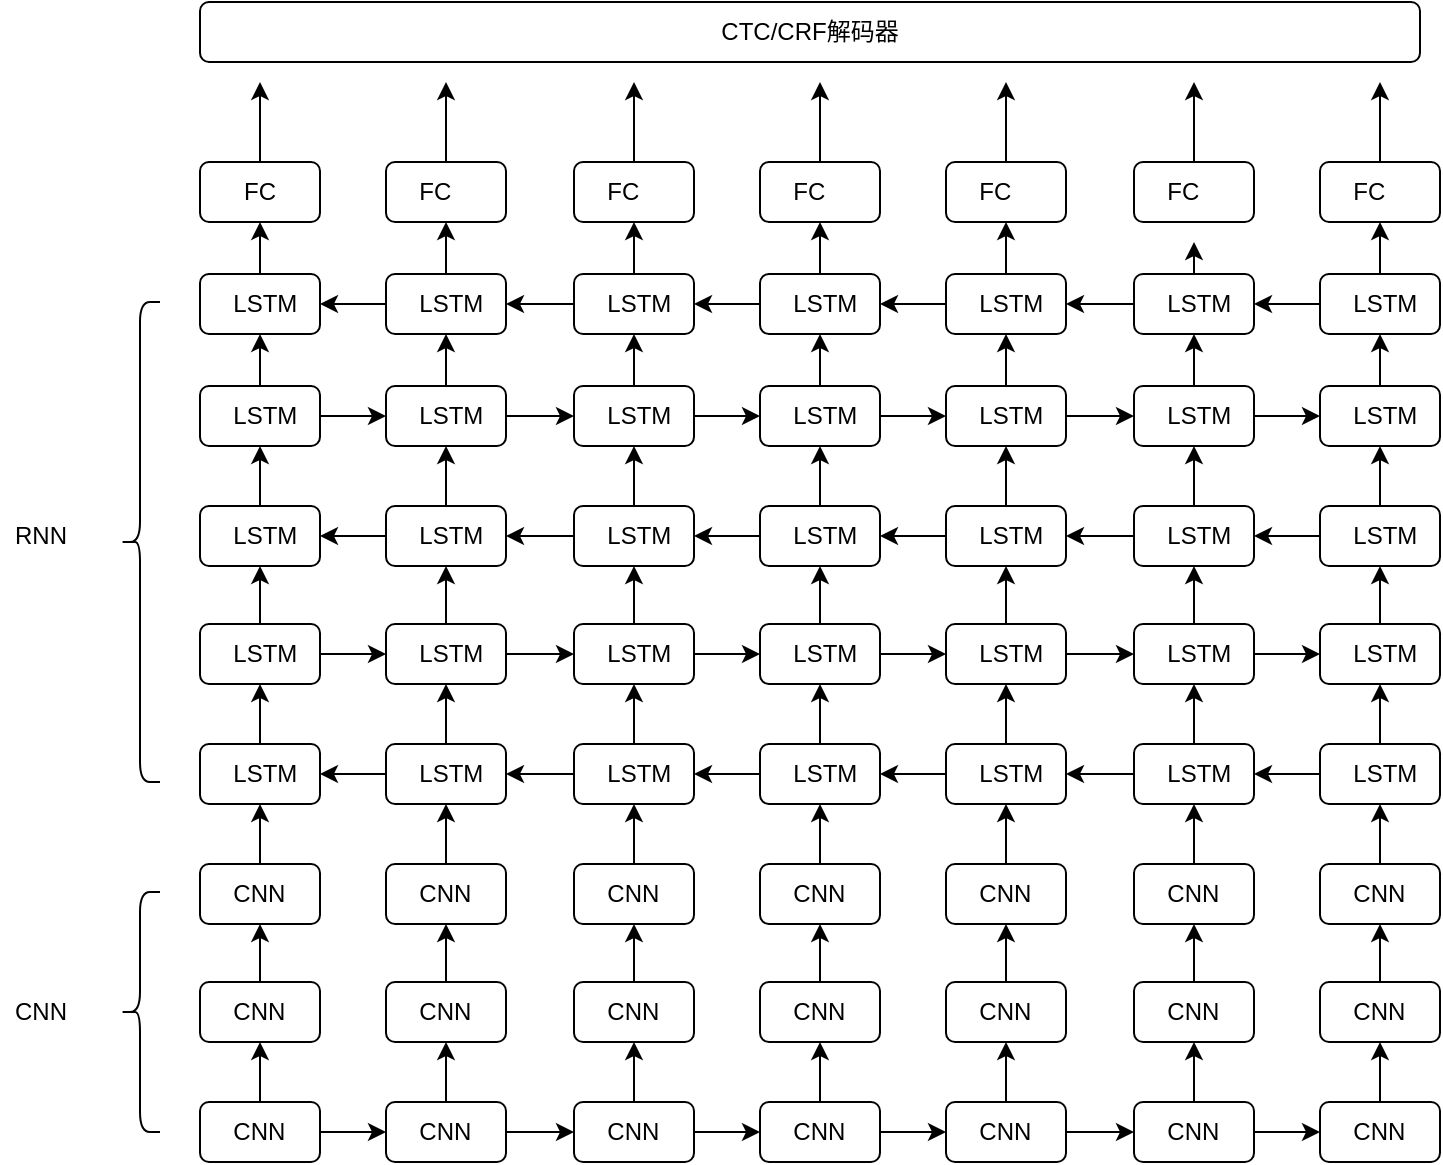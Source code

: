 <mxfile>
    <diagram id="691b31df-7cfc-d80e-552c-7aa9f8c0b5f7" name="Page-1">
        <mxGraphModel dx="1100" dy="863" grid="1" gridSize="10" guides="1" tooltips="1" connect="1" arrows="1" fold="1" page="1" pageScale="1" pageWidth="826" pageHeight="1169" background="#ffffff" math="0" shadow="0">
            <root>
                <mxCell id="0"/>
                <mxCell id="1" parent="0"/>
                <mxCell id="93" value="" style="edgeStyle=none;html=1;fontColor=#000000;" parent="1" source="95" target="98" edge="1">
                    <mxGeometry relative="1" as="geometry"/>
                </mxCell>
                <mxCell id="94" value="" style="edgeStyle=none;html=1;fontColor=#000000;strokeColor=#000000;" parent="1" source="95" target="114" edge="1">
                    <mxGeometry relative="1" as="geometry"/>
                </mxCell>
                <mxCell id="95" value="&lt;font color=&quot;#000000&quot;&gt;&amp;nbsp; &amp;nbsp; CNN&lt;span style=&quot;white-space: pre&quot;&gt;&#9;&lt;/span&gt;&lt;/font&gt;" style="rounded=1;whiteSpace=wrap;html=1;fillColor=none;strokeColor=#000000;align=center;" parent="1" vertex="1">
                    <mxGeometry x="110" y="710" width="60" height="30" as="geometry"/>
                </mxCell>
                <mxCell id="96" value="" style="edgeStyle=none;html=1;fontColor=#000000;" parent="1" source="98" target="101" edge="1">
                    <mxGeometry relative="1" as="geometry"/>
                </mxCell>
                <mxCell id="97" value="" style="edgeStyle=none;html=1;fontColor=#000000;strokeColor=#000000;" parent="1" source="98" target="116" edge="1">
                    <mxGeometry relative="1" as="geometry"/>
                </mxCell>
                <mxCell id="98" value="&lt;font color=&quot;#000000&quot;&gt;&amp;nbsp; &amp;nbsp; CNN&lt;span style=&quot;white-space: pre&quot;&gt;&#9;&lt;/span&gt;&lt;/font&gt;" style="rounded=1;whiteSpace=wrap;html=1;fillColor=none;strokeColor=#000000;align=center;" parent="1" vertex="1">
                    <mxGeometry x="203" y="710" width="60" height="30" as="geometry"/>
                </mxCell>
                <mxCell id="99" value="" style="edgeStyle=none;html=1;fontColor=#000000;" parent="1" source="101" target="104" edge="1">
                    <mxGeometry relative="1" as="geometry"/>
                </mxCell>
                <mxCell id="100" value="" style="edgeStyle=none;html=1;fontColor=#000000;strokeColor=#000000;" parent="1" source="101" target="118" edge="1">
                    <mxGeometry relative="1" as="geometry"/>
                </mxCell>
                <mxCell id="101" value="&lt;font color=&quot;#000000&quot;&gt;&amp;nbsp; &amp;nbsp; CNN&lt;span style=&quot;white-space: pre&quot;&gt;&#9;&lt;/span&gt;&lt;/font&gt;" style="rounded=1;whiteSpace=wrap;html=1;fillColor=none;strokeColor=#000000;align=center;" parent="1" vertex="1">
                    <mxGeometry x="297" y="710" width="60" height="30" as="geometry"/>
                </mxCell>
                <mxCell id="102" value="" style="edgeStyle=none;html=1;fontColor=#000000;" parent="1" source="104" target="107" edge="1">
                    <mxGeometry relative="1" as="geometry"/>
                </mxCell>
                <mxCell id="103" value="" style="edgeStyle=none;html=1;fontColor=#000000;strokeColor=#000000;" parent="1" source="104" target="120" edge="1">
                    <mxGeometry relative="1" as="geometry"/>
                </mxCell>
                <mxCell id="104" value="&lt;font color=&quot;#000000&quot;&gt;&amp;nbsp; &amp;nbsp; CNN&lt;span style=&quot;white-space: pre&quot;&gt;&#9;&lt;/span&gt;&lt;/font&gt;" style="rounded=1;whiteSpace=wrap;html=1;fillColor=none;strokeColor=#000000;align=center;" parent="1" vertex="1">
                    <mxGeometry x="390" y="710" width="60" height="30" as="geometry"/>
                </mxCell>
                <mxCell id="105" value="" style="edgeStyle=none;html=1;fontColor=#000000;" parent="1" source="107" target="110" edge="1">
                    <mxGeometry relative="1" as="geometry"/>
                </mxCell>
                <mxCell id="106" value="" style="edgeStyle=none;html=1;fontColor=#000000;strokeColor=#000000;" parent="1" source="107" target="122" edge="1">
                    <mxGeometry relative="1" as="geometry"/>
                </mxCell>
                <mxCell id="107" value="&lt;font color=&quot;#000000&quot;&gt;&amp;nbsp; &amp;nbsp; CNN&lt;span style=&quot;white-space: pre&quot;&gt;&#9;&lt;/span&gt;&lt;/font&gt;" style="rounded=1;whiteSpace=wrap;html=1;fillColor=none;strokeColor=#000000;align=center;" parent="1" vertex="1">
                    <mxGeometry x="483" y="710" width="60" height="30" as="geometry"/>
                </mxCell>
                <mxCell id="108" value="" style="edgeStyle=none;html=1;fontColor=#000000;" parent="1" source="110" target="112" edge="1">
                    <mxGeometry relative="1" as="geometry"/>
                </mxCell>
                <mxCell id="109" value="" style="edgeStyle=none;html=1;fontColor=#000000;strokeColor=#000000;" parent="1" source="110" target="124" edge="1">
                    <mxGeometry relative="1" as="geometry"/>
                </mxCell>
                <mxCell id="110" value="&lt;font color=&quot;#000000&quot;&gt;&amp;nbsp; &amp;nbsp; CNN&lt;span style=&quot;white-space: pre&quot;&gt;&#9;&lt;/span&gt;&lt;/font&gt;" style="rounded=1;whiteSpace=wrap;html=1;fillColor=none;strokeColor=#000000;align=center;" parent="1" vertex="1">
                    <mxGeometry x="577" y="710" width="60" height="30" as="geometry"/>
                </mxCell>
                <mxCell id="111" value="" style="edgeStyle=none;html=1;fontColor=#000000;strokeColor=#000000;" parent="1" source="112" target="126" edge="1">
                    <mxGeometry relative="1" as="geometry"/>
                </mxCell>
                <mxCell id="112" value="&lt;font color=&quot;#000000&quot;&gt;&amp;nbsp; &amp;nbsp; CNN&lt;span style=&quot;white-space: pre&quot;&gt;&#9;&lt;/span&gt;&lt;/font&gt;" style="rounded=1;whiteSpace=wrap;html=1;fillColor=none;strokeColor=#000000;align=center;" parent="1" vertex="1">
                    <mxGeometry x="670" y="710" width="60" height="30" as="geometry"/>
                </mxCell>
                <mxCell id="113" value="" style="edgeStyle=none;html=1;fontColor=#000000;strokeColor=#000000;" parent="1" source="114" target="127" edge="1">
                    <mxGeometry relative="1" as="geometry"/>
                </mxCell>
                <mxCell id="114" value="&lt;font color=&quot;#000000&quot;&gt;&amp;nbsp; &amp;nbsp; CNN&lt;span style=&quot;white-space: pre&quot;&gt;&#9;&lt;/span&gt;&lt;/font&gt;" style="rounded=1;whiteSpace=wrap;html=1;fillColor=none;strokeColor=#000000;align=center;" parent="1" vertex="1">
                    <mxGeometry x="110" y="650" width="60" height="30" as="geometry"/>
                </mxCell>
                <mxCell id="115" value="" style="edgeStyle=none;html=1;fontColor=#000000;strokeColor=#000000;" parent="1" source="116" target="128" edge="1">
                    <mxGeometry relative="1" as="geometry"/>
                </mxCell>
                <mxCell id="116" value="&lt;font color=&quot;#000000&quot;&gt;&amp;nbsp; &amp;nbsp; CNN&lt;span style=&quot;white-space: pre&quot;&gt;&#9;&lt;/span&gt;&lt;/font&gt;" style="rounded=1;whiteSpace=wrap;html=1;fillColor=none;strokeColor=#000000;align=center;" parent="1" vertex="1">
                    <mxGeometry x="203" y="650" width="60" height="30" as="geometry"/>
                </mxCell>
                <mxCell id="117" value="" style="edgeStyle=none;html=1;fontColor=#000000;strokeColor=#000000;" parent="1" source="118" target="129" edge="1">
                    <mxGeometry relative="1" as="geometry"/>
                </mxCell>
                <mxCell id="118" value="&lt;font color=&quot;#000000&quot;&gt;&amp;nbsp; &amp;nbsp; CNN&lt;span style=&quot;white-space: pre&quot;&gt;&#9;&lt;/span&gt;&lt;/font&gt;" style="rounded=1;whiteSpace=wrap;html=1;fillColor=none;strokeColor=#000000;align=center;" parent="1" vertex="1">
                    <mxGeometry x="297" y="650" width="60" height="30" as="geometry"/>
                </mxCell>
                <mxCell id="119" value="" style="edgeStyle=none;html=1;fontColor=#000000;strokeColor=#000000;" parent="1" source="120" target="130" edge="1">
                    <mxGeometry relative="1" as="geometry"/>
                </mxCell>
                <mxCell id="120" value="&lt;font color=&quot;#000000&quot;&gt;&amp;nbsp; &amp;nbsp; CNN&lt;span style=&quot;white-space: pre&quot;&gt;&#9;&lt;/span&gt;&lt;/font&gt;" style="rounded=1;whiteSpace=wrap;html=1;fillColor=none;strokeColor=#000000;align=center;" parent="1" vertex="1">
                    <mxGeometry x="390" y="650" width="60" height="30" as="geometry"/>
                </mxCell>
                <mxCell id="121" value="" style="edgeStyle=none;html=1;fontColor=#000000;strokeColor=#000000;" parent="1" source="122" target="131" edge="1">
                    <mxGeometry relative="1" as="geometry"/>
                </mxCell>
                <mxCell id="122" value="&lt;font color=&quot;#000000&quot;&gt;&amp;nbsp; &amp;nbsp; CNN&lt;span style=&quot;white-space: pre&quot;&gt;&#9;&lt;/span&gt;&lt;/font&gt;" style="rounded=1;whiteSpace=wrap;html=1;fillColor=none;strokeColor=#000000;align=center;" parent="1" vertex="1">
                    <mxGeometry x="483" y="650" width="60" height="30" as="geometry"/>
                </mxCell>
                <mxCell id="123" value="" style="edgeStyle=none;html=1;fontColor=#000000;strokeColor=#000000;" parent="1" source="124" target="132" edge="1">
                    <mxGeometry relative="1" as="geometry"/>
                </mxCell>
                <mxCell id="124" value="&lt;font color=&quot;#000000&quot;&gt;&amp;nbsp; &amp;nbsp; CNN&lt;span style=&quot;white-space: pre&quot;&gt;&#9;&lt;/span&gt;&lt;/font&gt;" style="rounded=1;whiteSpace=wrap;html=1;fillColor=none;strokeColor=#000000;align=center;" parent="1" vertex="1">
                    <mxGeometry x="577" y="650" width="60" height="30" as="geometry"/>
                </mxCell>
                <mxCell id="125" value="" style="edgeStyle=none;html=1;fontColor=#000000;strokeColor=#000000;" parent="1" source="126" target="133" edge="1">
                    <mxGeometry relative="1" as="geometry"/>
                </mxCell>
                <mxCell id="126" value="&lt;font color=&quot;#000000&quot;&gt;&amp;nbsp; &amp;nbsp; CNN&lt;span style=&quot;white-space: pre&quot;&gt;&#9;&lt;/span&gt;&lt;/font&gt;" style="rounded=1;whiteSpace=wrap;html=1;fillColor=none;strokeColor=#000000;align=center;" parent="1" vertex="1">
                    <mxGeometry x="670" y="650" width="60" height="30" as="geometry"/>
                </mxCell>
                <mxCell id="134" style="edgeStyle=none;html=1;exitX=0.5;exitY=0;exitDx=0;exitDy=0;entryX=0.5;entryY=1;entryDx=0;entryDy=0;strokeColor=#000000;" parent="1" source="127" target="73" edge="1">
                    <mxGeometry relative="1" as="geometry">
                        <mxPoint x="140" y="555" as="targetPoint"/>
                    </mxGeometry>
                </mxCell>
                <mxCell id="127" value="&lt;font color=&quot;#000000&quot;&gt;&amp;nbsp; &amp;nbsp; CNN&lt;span style=&quot;white-space: pre&quot;&gt;&#9;&lt;/span&gt;&lt;/font&gt;" style="rounded=1;whiteSpace=wrap;html=1;fillColor=none;strokeColor=#000000;align=center;" parent="1" vertex="1">
                    <mxGeometry x="110" y="591" width="60" height="30" as="geometry"/>
                </mxCell>
                <mxCell id="135" style="edgeStyle=none;html=1;exitX=0.5;exitY=0;exitDx=0;exitDy=0;entryX=0.5;entryY=1;entryDx=0;entryDy=0;strokeColor=#000000;" parent="1" source="128" target="75" edge="1">
                    <mxGeometry relative="1" as="geometry">
                        <mxPoint x="233" y="555" as="targetPoint"/>
                    </mxGeometry>
                </mxCell>
                <mxCell id="128" value="&lt;font color=&quot;#000000&quot;&gt;&amp;nbsp; &amp;nbsp; CNN&lt;span style=&quot;white-space: pre&quot;&gt;&#9;&lt;/span&gt;&lt;/font&gt;" style="rounded=1;whiteSpace=wrap;html=1;fillColor=none;strokeColor=#000000;align=center;" parent="1" vertex="1">
                    <mxGeometry x="203" y="591" width="60" height="30" as="geometry"/>
                </mxCell>
                <mxCell id="136" style="edgeStyle=none;html=1;exitX=0.5;exitY=0;exitDx=0;exitDy=0;entryX=0.5;entryY=1;entryDx=0;entryDy=0;strokeColor=#000000;" parent="1" source="129" target="77" edge="1">
                    <mxGeometry relative="1" as="geometry">
                        <mxPoint x="327" y="555" as="targetPoint"/>
                    </mxGeometry>
                </mxCell>
                <mxCell id="129" value="&lt;font color=&quot;#000000&quot;&gt;&amp;nbsp; &amp;nbsp; CNN&lt;span style=&quot;white-space: pre&quot;&gt;&#9;&lt;/span&gt;&lt;/font&gt;" style="rounded=1;whiteSpace=wrap;html=1;fillColor=none;strokeColor=#000000;align=center;" parent="1" vertex="1">
                    <mxGeometry x="297" y="591" width="60" height="30" as="geometry"/>
                </mxCell>
                <mxCell id="137" style="edgeStyle=none;html=1;exitX=0.5;exitY=0;exitDx=0;exitDy=0;entryX=0.5;entryY=1;entryDx=0;entryDy=0;strokeColor=#000000;" parent="1" source="130" target="79" edge="1">
                    <mxGeometry relative="1" as="geometry">
                        <mxPoint x="420" y="555" as="targetPoint"/>
                    </mxGeometry>
                </mxCell>
                <mxCell id="130" value="&lt;font color=&quot;#000000&quot;&gt;&amp;nbsp; &amp;nbsp; CNN&lt;span style=&quot;white-space: pre&quot;&gt;&#9;&lt;/span&gt;&lt;/font&gt;" style="rounded=1;whiteSpace=wrap;html=1;fillColor=none;strokeColor=#000000;align=center;" parent="1" vertex="1">
                    <mxGeometry x="390" y="591" width="60" height="30" as="geometry"/>
                </mxCell>
                <mxCell id="138" style="edgeStyle=none;html=1;exitX=0.5;exitY=0;exitDx=0;exitDy=0;entryX=0.5;entryY=1;entryDx=0;entryDy=0;strokeColor=#000000;" parent="1" source="131" target="81" edge="1">
                    <mxGeometry relative="1" as="geometry">
                        <mxPoint x="513" y="555" as="targetPoint"/>
                    </mxGeometry>
                </mxCell>
                <mxCell id="131" value="&lt;font color=&quot;#000000&quot;&gt;&amp;nbsp; &amp;nbsp; CNN&lt;span style=&quot;white-space: pre&quot;&gt;&#9;&lt;/span&gt;&lt;/font&gt;" style="rounded=1;whiteSpace=wrap;html=1;fillColor=none;strokeColor=#000000;align=center;" parent="1" vertex="1">
                    <mxGeometry x="483" y="591" width="60" height="30" as="geometry"/>
                </mxCell>
                <mxCell id="139" style="edgeStyle=none;html=1;exitX=0.5;exitY=0;exitDx=0;exitDy=0;entryX=0.5;entryY=1;entryDx=0;entryDy=0;strokeColor=#000000;" parent="1" source="132" target="83" edge="1">
                    <mxGeometry relative="1" as="geometry">
                        <mxPoint x="607" y="555" as="targetPoint"/>
                    </mxGeometry>
                </mxCell>
                <mxCell id="132" value="&lt;font color=&quot;#000000&quot;&gt;&amp;nbsp; &amp;nbsp; CNN&lt;span style=&quot;white-space: pre&quot;&gt;&#9;&lt;/span&gt;&lt;/font&gt;" style="rounded=1;whiteSpace=wrap;html=1;fillColor=none;strokeColor=#000000;align=center;" parent="1" vertex="1">
                    <mxGeometry x="577" y="591" width="60" height="30" as="geometry"/>
                </mxCell>
                <mxCell id="140" style="edgeStyle=none;html=1;exitX=0.5;exitY=0;exitDx=0;exitDy=0;entryX=0.5;entryY=1;entryDx=0;entryDy=0;strokeColor=#000000;" parent="1" source="133" target="85" edge="1">
                    <mxGeometry relative="1" as="geometry">
                        <mxPoint x="700" y="555" as="targetPoint"/>
                    </mxGeometry>
                </mxCell>
                <mxCell id="133" value="&lt;font color=&quot;#000000&quot;&gt;&amp;nbsp; &amp;nbsp; CNN&lt;span style=&quot;white-space: pre&quot;&gt;&#9;&lt;/span&gt;&lt;/font&gt;" style="rounded=1;whiteSpace=wrap;html=1;fillColor=none;strokeColor=#000000;align=center;" parent="1" vertex="1">
                    <mxGeometry x="670" y="591" width="60" height="30" as="geometry"/>
                </mxCell>
                <mxCell id="248" style="edgeStyle=none;html=1;exitX=0.5;exitY=0;exitDx=0;exitDy=0;fontColor=#000000;strokeColor=#000000;" edge="1" parent="1" source="216">
                    <mxGeometry relative="1" as="geometry">
                        <mxPoint x="140" y="200" as="targetPoint"/>
                    </mxGeometry>
                </mxCell>
                <mxCell id="216" value="&lt;font color=&quot;#000000&quot;&gt;FC&lt;/font&gt;" style="rounded=1;whiteSpace=wrap;html=1;fillColor=none;strokeColor=#000000;align=center;direction=east;" parent="1" vertex="1">
                    <mxGeometry x="110" y="240" width="60" height="30" as="geometry"/>
                </mxCell>
                <mxCell id="247" style="edgeStyle=none;html=1;exitX=0.5;exitY=0;exitDx=0;exitDy=0;fontColor=#000000;strokeColor=#000000;" edge="1" parent="1" source="218">
                    <mxGeometry relative="1" as="geometry">
                        <mxPoint x="233" y="200" as="targetPoint"/>
                    </mxGeometry>
                </mxCell>
                <mxCell id="218" value="&lt;font color=&quot;#000000&quot;&gt;&amp;nbsp; &amp;nbsp; FC&lt;span style=&quot;white-space: pre&quot;&gt;&#9;&lt;/span&gt;&lt;/font&gt;" style="rounded=1;whiteSpace=wrap;html=1;fillColor=none;strokeColor=#000000;align=center;direction=east;" parent="1" vertex="1">
                    <mxGeometry x="203" y="240" width="60" height="30" as="geometry"/>
                </mxCell>
                <mxCell id="246" style="edgeStyle=none;html=1;exitX=0.5;exitY=0;exitDx=0;exitDy=0;fontColor=#000000;strokeColor=#000000;" edge="1" parent="1" source="220">
                    <mxGeometry relative="1" as="geometry">
                        <mxPoint x="327" y="200" as="targetPoint"/>
                    </mxGeometry>
                </mxCell>
                <mxCell id="220" value="&lt;font color=&quot;#000000&quot;&gt;&amp;nbsp; &amp;nbsp; FC&lt;span style=&quot;white-space: pre&quot;&gt;&#9;&lt;/span&gt;&lt;/font&gt;" style="rounded=1;whiteSpace=wrap;html=1;fillColor=none;strokeColor=#000000;align=center;direction=east;" parent="1" vertex="1">
                    <mxGeometry x="297" y="240" width="60" height="30" as="geometry"/>
                </mxCell>
                <mxCell id="241" style="edgeStyle=none;html=1;exitX=0.5;exitY=0;exitDx=0;exitDy=0;fontColor=#000000;strokeColor=#000000;" edge="1" parent="1" source="222">
                    <mxGeometry relative="1" as="geometry">
                        <mxPoint x="420" y="200" as="targetPoint"/>
                    </mxGeometry>
                </mxCell>
                <mxCell id="222" value="&lt;font color=&quot;#000000&quot;&gt;&amp;nbsp; &amp;nbsp; FC&lt;span style=&quot;white-space: pre&quot;&gt;&#9;&lt;/span&gt;&lt;/font&gt;" style="rounded=1;whiteSpace=wrap;html=1;fillColor=none;strokeColor=#000000;align=center;direction=east;" parent="1" vertex="1">
                    <mxGeometry x="390" y="240" width="60" height="30" as="geometry"/>
                </mxCell>
                <mxCell id="242" style="edgeStyle=none;html=1;exitX=0.5;exitY=0;exitDx=0;exitDy=0;fontColor=#000000;strokeColor=#000000;" edge="1" parent="1" source="224">
                    <mxGeometry relative="1" as="geometry">
                        <mxPoint x="513" y="200" as="targetPoint"/>
                    </mxGeometry>
                </mxCell>
                <mxCell id="224" value="&lt;font color=&quot;#000000&quot;&gt;&amp;nbsp; &amp;nbsp; FC&lt;span style=&quot;white-space: pre&quot;&gt;&#9;&lt;/span&gt;&lt;/font&gt;" style="rounded=1;whiteSpace=wrap;html=1;fillColor=none;strokeColor=#000000;align=center;direction=east;" parent="1" vertex="1">
                    <mxGeometry x="483" y="240" width="60" height="30" as="geometry"/>
                </mxCell>
                <mxCell id="243" style="edgeStyle=none;html=1;exitX=0.5;exitY=0;exitDx=0;exitDy=0;fontColor=#000000;strokeColor=#000000;" edge="1" parent="1" source="226">
                    <mxGeometry relative="1" as="geometry">
                        <mxPoint x="607" y="200" as="targetPoint"/>
                    </mxGeometry>
                </mxCell>
                <mxCell id="226" value="&lt;font color=&quot;#000000&quot;&gt;&amp;nbsp; &amp;nbsp; FC&lt;span style=&quot;white-space: pre&quot;&gt;&#9;&lt;/span&gt;&lt;/font&gt;" style="rounded=1;whiteSpace=wrap;html=1;fillColor=none;strokeColor=#000000;align=center;direction=east;" parent="1" vertex="1">
                    <mxGeometry x="577" y="240" width="60" height="30" as="geometry"/>
                </mxCell>
                <mxCell id="245" style="edgeStyle=none;html=1;exitX=0.5;exitY=0;exitDx=0;exitDy=0;fontColor=#000000;strokeColor=#000000;" edge="1" parent="1" source="228">
                    <mxGeometry relative="1" as="geometry">
                        <mxPoint x="700" y="200" as="targetPoint"/>
                    </mxGeometry>
                </mxCell>
                <mxCell id="228" value="&lt;font color=&quot;#000000&quot;&gt;&amp;nbsp; &amp;nbsp; FC&lt;span style=&quot;white-space: pre&quot;&gt;&#9;&lt;/span&gt;&lt;/font&gt;" style="rounded=1;whiteSpace=wrap;html=1;fillColor=none;strokeColor=#000000;align=center;direction=east;" parent="1" vertex="1">
                    <mxGeometry x="670" y="240" width="60" height="30" as="geometry"/>
                </mxCell>
                <mxCell id="229" style="edgeStyle=none;html=1;exitX=0.5;exitY=0;exitDx=0;exitDy=0;entryX=0.5;entryY=1;entryDx=0;entryDy=0;strokeColor=#000000;" edge="1" parent="1" source="196" target="216">
                    <mxGeometry relative="1" as="geometry"/>
                </mxCell>
                <mxCell id="230" style="edgeStyle=none;html=1;exitX=0.5;exitY=0;exitDx=0;exitDy=0;entryX=0.5;entryY=1;entryDx=0;entryDy=0;strokeColor=#000000;" edge="1" parent="1" source="198" target="218">
                    <mxGeometry relative="1" as="geometry"/>
                </mxCell>
                <mxCell id="231" style="edgeStyle=none;html=1;exitX=0.5;exitY=0;exitDx=0;exitDy=0;entryX=0.5;entryY=1;entryDx=0;entryDy=0;strokeColor=#000000;" edge="1" parent="1" source="200" target="220">
                    <mxGeometry relative="1" as="geometry"/>
                </mxCell>
                <mxCell id="232" style="edgeStyle=none;html=1;exitX=0.5;exitY=0;exitDx=0;exitDy=0;entryX=0.5;entryY=1;entryDx=0;entryDy=0;strokeColor=#000000;" edge="1" parent="1" source="202" target="222">
                    <mxGeometry relative="1" as="geometry"/>
                </mxCell>
                <mxCell id="233" style="edgeStyle=none;html=1;exitX=0.5;exitY=0;exitDx=0;exitDy=0;entryX=0.5;entryY=1;entryDx=0;entryDy=0;strokeColor=#000000;" edge="1" parent="1" source="204" target="224">
                    <mxGeometry relative="1" as="geometry"/>
                </mxCell>
                <mxCell id="234" style="edgeStyle=none;html=1;exitX=0.5;exitY=0;exitDx=0;exitDy=0;strokeColor=#000000;" edge="1" parent="1" source="206">
                    <mxGeometry relative="1" as="geometry">
                        <mxPoint x="607" y="280" as="targetPoint"/>
                    </mxGeometry>
                </mxCell>
                <mxCell id="235" style="edgeStyle=none;html=1;exitX=0.5;exitY=0;exitDx=0;exitDy=0;entryX=0.5;entryY=1;entryDx=0;entryDy=0;strokeColor=#000000;" edge="1" parent="1" source="208" target="228">
                    <mxGeometry relative="1" as="geometry"/>
                </mxCell>
                <mxCell id="236" value="&lt;font color=&quot;#000000&quot;&gt;CTC/CRF解码器&lt;/font&gt;" style="rounded=1;whiteSpace=wrap;html=1;fillColor=none;strokeColor=#000000;align=center;direction=east;" vertex="1" parent="1">
                    <mxGeometry x="110" y="160" width="610" height="30" as="geometry"/>
                </mxCell>
                <mxCell id="73" value="&lt;font color=&quot;#000000&quot;&gt;&amp;nbsp; &amp;nbsp; LSTM&lt;span style=&quot;white-space: pre&quot;&gt;&#9;&lt;/span&gt;&lt;/font&gt;" style="rounded=1;whiteSpace=wrap;html=1;fillColor=none;strokeColor=#000000;align=center;direction=east;container=0;" parent="1" vertex="1">
                    <mxGeometry x="110" y="531" width="60" height="30" as="geometry"/>
                </mxCell>
                <mxCell id="148" style="edgeStyle=none;html=1;exitX=0;exitY=0.5;exitDx=0;exitDy=0;entryX=1;entryY=0.5;entryDx=0;entryDy=0;strokeColor=#000000;" parent="1" source="75" target="73" edge="1">
                    <mxGeometry relative="1" as="geometry"/>
                </mxCell>
                <mxCell id="75" value="&lt;font color=&quot;#000000&quot;&gt;&amp;nbsp; &amp;nbsp; LSTM&lt;span style=&quot;white-space: pre&quot;&gt;&#9;&lt;/span&gt;&lt;/font&gt;" style="rounded=1;whiteSpace=wrap;html=1;fillColor=none;strokeColor=#000000;align=center;direction=east;container=0;" parent="1" vertex="1">
                    <mxGeometry x="203" y="531" width="60" height="30" as="geometry"/>
                </mxCell>
                <mxCell id="147" style="edgeStyle=none;html=1;exitX=0;exitY=0.5;exitDx=0;exitDy=0;entryX=1;entryY=0.5;entryDx=0;entryDy=0;strokeColor=#000000;" parent="1" source="77" target="75" edge="1">
                    <mxGeometry relative="1" as="geometry"/>
                </mxCell>
                <mxCell id="77" value="&lt;font color=&quot;#000000&quot;&gt;&amp;nbsp; &amp;nbsp; LSTM&lt;span style=&quot;white-space: pre&quot;&gt;&#9;&lt;/span&gt;&lt;/font&gt;" style="rounded=1;whiteSpace=wrap;html=1;fillColor=none;strokeColor=#000000;align=center;direction=east;container=0;" parent="1" vertex="1">
                    <mxGeometry x="297" y="531" width="60" height="30" as="geometry"/>
                </mxCell>
                <mxCell id="145" style="edgeStyle=none;html=1;exitX=0;exitY=0.5;exitDx=0;exitDy=0;entryX=1;entryY=0.5;entryDx=0;entryDy=0;strokeColor=#000000;" parent="1" source="79" target="77" edge="1">
                    <mxGeometry relative="1" as="geometry"/>
                </mxCell>
                <mxCell id="79" value="&lt;font color=&quot;#000000&quot;&gt;&amp;nbsp; &amp;nbsp; LSTM&lt;span style=&quot;white-space: pre&quot;&gt;&#9;&lt;/span&gt;&lt;/font&gt;" style="rounded=1;whiteSpace=wrap;html=1;fillColor=none;strokeColor=#000000;align=center;direction=east;container=0;" parent="1" vertex="1">
                    <mxGeometry x="390" y="531" width="60" height="30" as="geometry"/>
                </mxCell>
                <mxCell id="143" style="edgeStyle=none;html=1;exitX=0;exitY=0.5;exitDx=0;exitDy=0;entryX=1;entryY=0.5;entryDx=0;entryDy=0;strokeColor=#000000;" parent="1" source="81" target="79" edge="1">
                    <mxGeometry relative="1" as="geometry"/>
                </mxCell>
                <mxCell id="81" value="&lt;font color=&quot;#000000&quot;&gt;&amp;nbsp; &amp;nbsp; LSTM&lt;span style=&quot;white-space: pre&quot;&gt;&#9;&lt;/span&gt;&lt;/font&gt;" style="rounded=1;whiteSpace=wrap;html=1;fillColor=none;strokeColor=#000000;align=center;direction=east;container=0;" parent="1" vertex="1">
                    <mxGeometry x="483" y="531" width="60" height="30" as="geometry"/>
                </mxCell>
                <mxCell id="142" style="edgeStyle=none;html=1;exitX=0;exitY=0.5;exitDx=0;exitDy=0;entryX=1;entryY=0.5;entryDx=0;entryDy=0;strokeColor=#000000;" parent="1" source="83" target="81" edge="1">
                    <mxGeometry relative="1" as="geometry"/>
                </mxCell>
                <mxCell id="83" value="&lt;font color=&quot;#000000&quot;&gt;&amp;nbsp; &amp;nbsp; LSTM&lt;span style=&quot;white-space: pre&quot;&gt;&#9;&lt;/span&gt;&lt;/font&gt;" style="rounded=1;whiteSpace=wrap;html=1;fillColor=none;strokeColor=#000000;align=center;direction=east;container=0;" parent="1" vertex="1">
                    <mxGeometry x="577" y="531" width="60" height="30" as="geometry"/>
                </mxCell>
                <mxCell id="141" style="edgeStyle=none;html=1;exitX=0;exitY=0.5;exitDx=0;exitDy=0;entryX=1;entryY=0.5;entryDx=0;entryDy=0;strokeColor=#000000;" parent="1" source="85" target="83" edge="1">
                    <mxGeometry relative="1" as="geometry"/>
                </mxCell>
                <mxCell id="85" value="&lt;font color=&quot;#000000&quot;&gt;&amp;nbsp; &amp;nbsp; LSTM&lt;span style=&quot;white-space: pre&quot;&gt;&#9;&lt;/span&gt;&lt;/font&gt;" style="rounded=1;whiteSpace=wrap;html=1;fillColor=none;strokeColor=#000000;align=center;direction=east;container=0;" parent="1" vertex="1">
                    <mxGeometry x="670" y="531" width="60" height="30" as="geometry"/>
                </mxCell>
                <mxCell id="189" style="edgeStyle=none;html=1;exitX=0.5;exitY=0;exitDx=0;exitDy=0;entryX=0.5;entryY=1;entryDx=0;entryDy=0;strokeColor=#000000;" parent="1" source="86" target="156" edge="1">
                    <mxGeometry relative="1" as="geometry"/>
                </mxCell>
                <mxCell id="86" value="&lt;font color=&quot;#000000&quot;&gt;&amp;nbsp; &amp;nbsp; LSTM&lt;span style=&quot;white-space: pre&quot;&gt;&#9;&lt;/span&gt;&lt;/font&gt;" style="rounded=1;whiteSpace=wrap;html=1;fillColor=none;strokeColor=#000000;align=center;direction=east;container=0;" parent="1" vertex="1">
                    <mxGeometry x="110" y="471" width="60" height="30" as="geometry"/>
                </mxCell>
                <mxCell id="72" value="" style="edgeStyle=none;html=1;fontColor=#000000;strokeColor=#000000;" parent="1" source="73" target="86" edge="1">
                    <mxGeometry relative="1" as="geometry"/>
                </mxCell>
                <mxCell id="190" style="edgeStyle=none;html=1;exitX=0.5;exitY=0;exitDx=0;exitDy=0;entryX=0.5;entryY=1;entryDx=0;entryDy=0;strokeColor=#000000;" parent="1" source="87" target="159" edge="1">
                    <mxGeometry relative="1" as="geometry"/>
                </mxCell>
                <mxCell id="87" value="&lt;font color=&quot;#000000&quot;&gt;&amp;nbsp; &amp;nbsp; LSTM&lt;span style=&quot;white-space: pre&quot;&gt;&#9;&lt;/span&gt;&lt;/font&gt;" style="rounded=1;whiteSpace=wrap;html=1;fillColor=none;strokeColor=#000000;align=center;direction=east;container=0;" parent="1" vertex="1">
                    <mxGeometry x="203" y="471" width="60" height="30" as="geometry"/>
                </mxCell>
                <mxCell id="74" value="" style="edgeStyle=none;html=1;fontColor=#000000;strokeColor=#000000;" parent="1" source="75" target="87" edge="1">
                    <mxGeometry relative="1" as="geometry"/>
                </mxCell>
                <mxCell id="149" style="edgeStyle=none;html=1;exitX=1;exitY=0.5;exitDx=0;exitDy=0;entryX=0;entryY=0.5;entryDx=0;entryDy=0;strokeColor=#000000;" parent="1" source="86" target="87" edge="1">
                    <mxGeometry relative="1" as="geometry"/>
                </mxCell>
                <mxCell id="191" style="edgeStyle=none;html=1;exitX=0.5;exitY=0;exitDx=0;exitDy=0;entryX=0.5;entryY=1;entryDx=0;entryDy=0;strokeColor=#000000;" parent="1" source="88" target="162" edge="1">
                    <mxGeometry relative="1" as="geometry"/>
                </mxCell>
                <mxCell id="88" value="&lt;font color=&quot;#000000&quot;&gt;&amp;nbsp; &amp;nbsp; LSTM&lt;span style=&quot;white-space: pre&quot;&gt;&#9;&lt;/span&gt;&lt;/font&gt;" style="rounded=1;whiteSpace=wrap;html=1;fillColor=none;strokeColor=#000000;align=center;direction=east;container=0;" parent="1" vertex="1">
                    <mxGeometry x="297" y="471" width="60" height="30" as="geometry"/>
                </mxCell>
                <mxCell id="76" value="" style="edgeStyle=none;html=1;fontColor=#000000;strokeColor=#000000;" parent="1" source="77" target="88" edge="1">
                    <mxGeometry relative="1" as="geometry"/>
                </mxCell>
                <mxCell id="150" style="edgeStyle=none;html=1;exitX=1;exitY=0.5;exitDx=0;exitDy=0;entryX=0;entryY=0.5;entryDx=0;entryDy=0;strokeColor=#000000;" parent="1" source="87" target="88" edge="1">
                    <mxGeometry relative="1" as="geometry"/>
                </mxCell>
                <mxCell id="192" style="edgeStyle=none;html=1;exitX=0.5;exitY=0;exitDx=0;exitDy=0;entryX=0.5;entryY=1;entryDx=0;entryDy=0;strokeColor=#000000;" parent="1" source="89" target="165" edge="1">
                    <mxGeometry relative="1" as="geometry"/>
                </mxCell>
                <mxCell id="89" value="&lt;font color=&quot;#000000&quot;&gt;&amp;nbsp; &amp;nbsp; LSTM&lt;span style=&quot;white-space: pre&quot;&gt;&#9;&lt;/span&gt;&lt;/font&gt;" style="rounded=1;whiteSpace=wrap;html=1;fillColor=none;strokeColor=#000000;align=center;direction=east;container=0;" parent="1" vertex="1">
                    <mxGeometry x="390" y="471" width="60" height="30" as="geometry"/>
                </mxCell>
                <mxCell id="78" value="" style="edgeStyle=none;html=1;fontColor=#000000;strokeColor=#000000;" parent="1" source="79" target="89" edge="1">
                    <mxGeometry relative="1" as="geometry"/>
                </mxCell>
                <mxCell id="151" style="edgeStyle=none;html=1;exitX=1;exitY=0.5;exitDx=0;exitDy=0;entryX=0;entryY=0.5;entryDx=0;entryDy=0;strokeColor=#000000;" parent="1" source="88" target="89" edge="1">
                    <mxGeometry relative="1" as="geometry"/>
                </mxCell>
                <mxCell id="193" style="edgeStyle=none;html=1;exitX=0.5;exitY=0;exitDx=0;exitDy=0;entryX=0.5;entryY=1;entryDx=0;entryDy=0;strokeColor=#000000;" parent="1" source="90" target="168" edge="1">
                    <mxGeometry relative="1" as="geometry"/>
                </mxCell>
                <mxCell id="90" value="&lt;font color=&quot;#000000&quot;&gt;&amp;nbsp; &amp;nbsp; LSTM&lt;span style=&quot;white-space: pre&quot;&gt;&#9;&lt;/span&gt;&lt;/font&gt;" style="rounded=1;whiteSpace=wrap;html=1;fillColor=none;strokeColor=#000000;align=center;direction=east;container=0;" parent="1" vertex="1">
                    <mxGeometry x="483" y="471" width="60" height="30" as="geometry"/>
                </mxCell>
                <mxCell id="80" value="" style="edgeStyle=none;html=1;fontColor=#000000;strokeColor=#000000;" parent="1" source="81" target="90" edge="1">
                    <mxGeometry relative="1" as="geometry"/>
                </mxCell>
                <mxCell id="152" style="edgeStyle=none;html=1;exitX=1;exitY=0.5;exitDx=0;exitDy=0;entryX=0;entryY=0.5;entryDx=0;entryDy=0;strokeColor=#000000;" parent="1" source="89" target="90" edge="1">
                    <mxGeometry relative="1" as="geometry"/>
                </mxCell>
                <mxCell id="194" style="edgeStyle=none;html=1;exitX=0.5;exitY=0;exitDx=0;exitDy=0;entryX=0.5;entryY=1;entryDx=0;entryDy=0;strokeColor=#000000;" parent="1" source="91" target="171" edge="1">
                    <mxGeometry relative="1" as="geometry"/>
                </mxCell>
                <mxCell id="91" value="&lt;font color=&quot;#000000&quot;&gt;&amp;nbsp; &amp;nbsp; LSTM&lt;span style=&quot;white-space: pre&quot;&gt;&#9;&lt;/span&gt;&lt;/font&gt;" style="rounded=1;whiteSpace=wrap;html=1;fillColor=none;strokeColor=#000000;align=center;direction=east;container=0;" parent="1" vertex="1">
                    <mxGeometry x="577" y="471" width="60" height="30" as="geometry"/>
                </mxCell>
                <mxCell id="82" value="" style="edgeStyle=none;html=1;fontColor=#000000;strokeColor=#000000;" parent="1" source="83" target="91" edge="1">
                    <mxGeometry relative="1" as="geometry"/>
                </mxCell>
                <mxCell id="153" style="edgeStyle=none;html=1;exitX=1;exitY=0.5;exitDx=0;exitDy=0;entryX=0;entryY=0.5;entryDx=0;entryDy=0;strokeColor=#000000;" parent="1" source="90" target="91" edge="1">
                    <mxGeometry relative="1" as="geometry"/>
                </mxCell>
                <mxCell id="195" style="edgeStyle=none;html=1;exitX=0.5;exitY=0;exitDx=0;exitDy=0;entryX=0.5;entryY=1;entryDx=0;entryDy=0;strokeColor=#000000;" parent="1" source="92" target="174" edge="1">
                    <mxGeometry relative="1" as="geometry"/>
                </mxCell>
                <mxCell id="92" value="&lt;font color=&quot;#000000&quot;&gt;&amp;nbsp; &amp;nbsp; LSTM&lt;span style=&quot;white-space: pre&quot;&gt;&#9;&lt;/span&gt;&lt;/font&gt;" style="rounded=1;whiteSpace=wrap;html=1;fillColor=none;strokeColor=#000000;align=center;direction=east;container=0;" parent="1" vertex="1">
                    <mxGeometry x="670" y="471" width="60" height="30" as="geometry"/>
                </mxCell>
                <mxCell id="84" value="" style="edgeStyle=none;html=1;fontColor=#000000;strokeColor=#000000;" parent="1" source="85" target="92" edge="1">
                    <mxGeometry relative="1" as="geometry"/>
                </mxCell>
                <mxCell id="154" style="edgeStyle=none;html=1;exitX=1;exitY=0.5;exitDx=0;exitDy=0;entryX=0;entryY=0.5;entryDx=0;entryDy=0;strokeColor=#000000;" parent="1" source="91" target="92" edge="1">
                    <mxGeometry relative="1" as="geometry"/>
                </mxCell>
                <mxCell id="156" value="&lt;font color=&quot;#000000&quot;&gt;&amp;nbsp; &amp;nbsp; LSTM&lt;span style=&quot;white-space: pre&quot;&gt;&#9;&lt;/span&gt;&lt;/font&gt;" style="rounded=1;whiteSpace=wrap;html=1;fillColor=none;strokeColor=#000000;align=center;direction=east;container=0;" parent="1" vertex="1">
                    <mxGeometry x="110" y="412" width="60" height="30" as="geometry"/>
                </mxCell>
                <mxCell id="158" style="edgeStyle=none;html=1;exitX=0;exitY=0.5;exitDx=0;exitDy=0;entryX=1;entryY=0.5;entryDx=0;entryDy=0;strokeColor=#000000;" parent="1" source="159" target="156" edge="1">
                    <mxGeometry relative="1" as="geometry"/>
                </mxCell>
                <mxCell id="159" value="&lt;font color=&quot;#000000&quot;&gt;&amp;nbsp; &amp;nbsp; LSTM&lt;span style=&quot;white-space: pre&quot;&gt;&#9;&lt;/span&gt;&lt;/font&gt;" style="rounded=1;whiteSpace=wrap;html=1;fillColor=none;strokeColor=#000000;align=center;direction=east;container=0;" parent="1" vertex="1">
                    <mxGeometry x="203" y="412" width="60" height="30" as="geometry"/>
                </mxCell>
                <mxCell id="161" style="edgeStyle=none;html=1;exitX=0;exitY=0.5;exitDx=0;exitDy=0;entryX=1;entryY=0.5;entryDx=0;entryDy=0;strokeColor=#000000;" parent="1" source="162" target="159" edge="1">
                    <mxGeometry relative="1" as="geometry"/>
                </mxCell>
                <mxCell id="162" value="&lt;font color=&quot;#000000&quot;&gt;&amp;nbsp; &amp;nbsp; LSTM&lt;span style=&quot;white-space: pre&quot;&gt;&#9;&lt;/span&gt;&lt;/font&gt;" style="rounded=1;whiteSpace=wrap;html=1;fillColor=none;strokeColor=#000000;align=center;direction=east;container=0;" parent="1" vertex="1">
                    <mxGeometry x="297" y="412" width="60" height="30" as="geometry"/>
                </mxCell>
                <mxCell id="164" style="edgeStyle=none;html=1;exitX=0;exitY=0.5;exitDx=0;exitDy=0;entryX=1;entryY=0.5;entryDx=0;entryDy=0;strokeColor=#000000;" parent="1" source="165" target="162" edge="1">
                    <mxGeometry relative="1" as="geometry"/>
                </mxCell>
                <mxCell id="165" value="&lt;font color=&quot;#000000&quot;&gt;&amp;nbsp; &amp;nbsp; LSTM&lt;span style=&quot;white-space: pre&quot;&gt;&#9;&lt;/span&gt;&lt;/font&gt;" style="rounded=1;whiteSpace=wrap;html=1;fillColor=none;strokeColor=#000000;align=center;direction=east;container=0;" parent="1" vertex="1">
                    <mxGeometry x="390" y="412" width="60" height="30" as="geometry"/>
                </mxCell>
                <mxCell id="167" style="edgeStyle=none;html=1;exitX=0;exitY=0.5;exitDx=0;exitDy=0;entryX=1;entryY=0.5;entryDx=0;entryDy=0;strokeColor=#000000;" parent="1" source="168" target="165" edge="1">
                    <mxGeometry relative="1" as="geometry"/>
                </mxCell>
                <mxCell id="168" value="&lt;font color=&quot;#000000&quot;&gt;&amp;nbsp; &amp;nbsp; LSTM&lt;span style=&quot;white-space: pre&quot;&gt;&#9;&lt;/span&gt;&lt;/font&gt;" style="rounded=1;whiteSpace=wrap;html=1;fillColor=none;strokeColor=#000000;align=center;direction=east;container=0;" parent="1" vertex="1">
                    <mxGeometry x="483" y="412" width="60" height="30" as="geometry"/>
                </mxCell>
                <mxCell id="170" style="edgeStyle=none;html=1;exitX=0;exitY=0.5;exitDx=0;exitDy=0;entryX=1;entryY=0.5;entryDx=0;entryDy=0;strokeColor=#000000;" parent="1" source="171" target="168" edge="1">
                    <mxGeometry relative="1" as="geometry"/>
                </mxCell>
                <mxCell id="171" value="&lt;font color=&quot;#000000&quot;&gt;&amp;nbsp; &amp;nbsp; LSTM&lt;span style=&quot;white-space: pre&quot;&gt;&#9;&lt;/span&gt;&lt;/font&gt;" style="rounded=1;whiteSpace=wrap;html=1;fillColor=none;strokeColor=#000000;align=center;direction=east;container=0;" parent="1" vertex="1">
                    <mxGeometry x="577" y="412" width="60" height="30" as="geometry"/>
                </mxCell>
                <mxCell id="173" style="edgeStyle=none;html=1;exitX=0;exitY=0.5;exitDx=0;exitDy=0;entryX=1;entryY=0.5;entryDx=0;entryDy=0;strokeColor=#000000;" parent="1" source="174" target="171" edge="1">
                    <mxGeometry relative="1" as="geometry"/>
                </mxCell>
                <mxCell id="174" value="&lt;font color=&quot;#000000&quot;&gt;&amp;nbsp; &amp;nbsp; LSTM&lt;span style=&quot;white-space: pre&quot;&gt;&#9;&lt;/span&gt;&lt;/font&gt;" style="rounded=1;whiteSpace=wrap;html=1;fillColor=none;strokeColor=#000000;align=center;direction=east;container=0;" parent="1" vertex="1">
                    <mxGeometry x="670" y="412" width="60" height="30" as="geometry"/>
                </mxCell>
                <mxCell id="209" style="edgeStyle=none;html=1;exitX=0.5;exitY=0;exitDx=0;exitDy=0;entryX=0.5;entryY=1;entryDx=0;entryDy=0;strokeColor=#000000;" parent="1" source="176" target="196" edge="1">
                    <mxGeometry relative="1" as="geometry"/>
                </mxCell>
                <mxCell id="176" value="&lt;font color=&quot;#000000&quot;&gt;&amp;nbsp; &amp;nbsp; LSTM&lt;span style=&quot;white-space: pre&quot;&gt;&#9;&lt;/span&gt;&lt;/font&gt;" style="rounded=1;whiteSpace=wrap;html=1;fillColor=none;strokeColor=#000000;align=center;direction=east;container=0;" parent="1" vertex="1">
                    <mxGeometry x="110" y="352" width="60" height="30" as="geometry"/>
                </mxCell>
                <mxCell id="155" value="" style="edgeStyle=none;html=1;fontColor=#000000;strokeColor=#000000;" parent="1" source="156" target="176" edge="1">
                    <mxGeometry relative="1" as="geometry"/>
                </mxCell>
                <mxCell id="210" style="edgeStyle=none;html=1;exitX=0.5;exitY=0;exitDx=0;exitDy=0;entryX=0.5;entryY=1;entryDx=0;entryDy=0;strokeColor=#000000;" parent="1" source="178" target="198" edge="1">
                    <mxGeometry relative="1" as="geometry"/>
                </mxCell>
                <mxCell id="178" value="&lt;font color=&quot;#000000&quot;&gt;&amp;nbsp; &amp;nbsp; LSTM&lt;span style=&quot;white-space: pre&quot;&gt;&#9;&lt;/span&gt;&lt;/font&gt;" style="rounded=1;whiteSpace=wrap;html=1;fillColor=none;strokeColor=#000000;align=center;direction=east;container=0;" parent="1" vertex="1">
                    <mxGeometry x="203" y="352" width="60" height="30" as="geometry"/>
                </mxCell>
                <mxCell id="157" value="" style="edgeStyle=none;html=1;fontColor=#000000;strokeColor=#000000;" parent="1" source="159" target="178" edge="1">
                    <mxGeometry relative="1" as="geometry"/>
                </mxCell>
                <mxCell id="175" style="edgeStyle=none;html=1;exitX=1;exitY=0.5;exitDx=0;exitDy=0;entryX=0;entryY=0.5;entryDx=0;entryDy=0;strokeColor=#000000;" parent="1" source="176" target="178" edge="1">
                    <mxGeometry relative="1" as="geometry"/>
                </mxCell>
                <mxCell id="211" style="edgeStyle=none;html=1;exitX=0.5;exitY=0;exitDx=0;exitDy=0;entryX=0.5;entryY=1;entryDx=0;entryDy=0;strokeColor=#000000;" parent="1" source="180" target="200" edge="1">
                    <mxGeometry relative="1" as="geometry"/>
                </mxCell>
                <mxCell id="180" value="&lt;font color=&quot;#000000&quot;&gt;&amp;nbsp; &amp;nbsp; LSTM&lt;span style=&quot;white-space: pre&quot;&gt;&#9;&lt;/span&gt;&lt;/font&gt;" style="rounded=1;whiteSpace=wrap;html=1;fillColor=none;strokeColor=#000000;align=center;direction=east;container=0;" parent="1" vertex="1">
                    <mxGeometry x="297" y="352" width="60" height="30" as="geometry"/>
                </mxCell>
                <mxCell id="160" value="" style="edgeStyle=none;html=1;fontColor=#000000;strokeColor=#000000;" parent="1" source="162" target="180" edge="1">
                    <mxGeometry relative="1" as="geometry"/>
                </mxCell>
                <mxCell id="177" style="edgeStyle=none;html=1;exitX=1;exitY=0.5;exitDx=0;exitDy=0;entryX=0;entryY=0.5;entryDx=0;entryDy=0;strokeColor=#000000;" parent="1" source="178" target="180" edge="1">
                    <mxGeometry relative="1" as="geometry"/>
                </mxCell>
                <mxCell id="212" style="edgeStyle=none;html=1;exitX=0.5;exitY=0;exitDx=0;exitDy=0;entryX=0.5;entryY=1;entryDx=0;entryDy=0;strokeColor=#000000;" parent="1" source="182" target="202" edge="1">
                    <mxGeometry relative="1" as="geometry"/>
                </mxCell>
                <mxCell id="182" value="&lt;font color=&quot;#000000&quot;&gt;&amp;nbsp; &amp;nbsp; LSTM&lt;span style=&quot;white-space: pre&quot;&gt;&#9;&lt;/span&gt;&lt;/font&gt;" style="rounded=1;whiteSpace=wrap;html=1;fillColor=none;strokeColor=#000000;align=center;direction=east;container=0;" parent="1" vertex="1">
                    <mxGeometry x="390" y="352" width="60" height="30" as="geometry"/>
                </mxCell>
                <mxCell id="163" value="" style="edgeStyle=none;html=1;fontColor=#000000;strokeColor=#000000;" parent="1" source="165" target="182" edge="1">
                    <mxGeometry relative="1" as="geometry"/>
                </mxCell>
                <mxCell id="179" style="edgeStyle=none;html=1;exitX=1;exitY=0.5;exitDx=0;exitDy=0;entryX=0;entryY=0.5;entryDx=0;entryDy=0;strokeColor=#000000;" parent="1" source="180" target="182" edge="1">
                    <mxGeometry relative="1" as="geometry"/>
                </mxCell>
                <mxCell id="213" style="edgeStyle=none;html=1;exitX=0.5;exitY=0;exitDx=0;exitDy=0;entryX=0.5;entryY=1;entryDx=0;entryDy=0;strokeColor=#000000;" parent="1" source="184" target="204" edge="1">
                    <mxGeometry relative="1" as="geometry"/>
                </mxCell>
                <mxCell id="184" value="&lt;font color=&quot;#000000&quot;&gt;&amp;nbsp; &amp;nbsp; LSTM&lt;span style=&quot;white-space: pre&quot;&gt;&#9;&lt;/span&gt;&lt;/font&gt;" style="rounded=1;whiteSpace=wrap;html=1;fillColor=none;strokeColor=#000000;align=center;direction=east;container=0;" parent="1" vertex="1">
                    <mxGeometry x="483" y="352" width="60" height="30" as="geometry"/>
                </mxCell>
                <mxCell id="166" value="" style="edgeStyle=none;html=1;fontColor=#000000;strokeColor=#000000;" parent="1" source="168" target="184" edge="1">
                    <mxGeometry relative="1" as="geometry"/>
                </mxCell>
                <mxCell id="181" style="edgeStyle=none;html=1;exitX=1;exitY=0.5;exitDx=0;exitDy=0;entryX=0;entryY=0.5;entryDx=0;entryDy=0;strokeColor=#000000;" parent="1" source="182" target="184" edge="1">
                    <mxGeometry relative="1" as="geometry"/>
                </mxCell>
                <mxCell id="214" style="edgeStyle=none;html=1;exitX=0.5;exitY=0;exitDx=0;exitDy=0;entryX=0.5;entryY=1;entryDx=0;entryDy=0;strokeColor=#000000;" parent="1" source="186" target="206" edge="1">
                    <mxGeometry relative="1" as="geometry"/>
                </mxCell>
                <mxCell id="186" value="&lt;font color=&quot;#000000&quot;&gt;&amp;nbsp; &amp;nbsp; LSTM&lt;span style=&quot;white-space: pre&quot;&gt;&#9;&lt;/span&gt;&lt;/font&gt;" style="rounded=1;whiteSpace=wrap;html=1;fillColor=none;strokeColor=#000000;align=center;direction=east;container=0;" parent="1" vertex="1">
                    <mxGeometry x="577" y="352" width="60" height="30" as="geometry"/>
                </mxCell>
                <mxCell id="169" value="" style="edgeStyle=none;html=1;fontColor=#000000;strokeColor=#000000;" parent="1" source="171" target="186" edge="1">
                    <mxGeometry relative="1" as="geometry"/>
                </mxCell>
                <mxCell id="183" style="edgeStyle=none;html=1;exitX=1;exitY=0.5;exitDx=0;exitDy=0;entryX=0;entryY=0.5;entryDx=0;entryDy=0;strokeColor=#000000;" parent="1" source="184" target="186" edge="1">
                    <mxGeometry relative="1" as="geometry"/>
                </mxCell>
                <mxCell id="215" style="edgeStyle=none;html=1;exitX=0.5;exitY=0;exitDx=0;exitDy=0;entryX=0.5;entryY=1;entryDx=0;entryDy=0;strokeColor=#000000;" parent="1" source="187" target="208" edge="1">
                    <mxGeometry relative="1" as="geometry"/>
                </mxCell>
                <mxCell id="187" value="&lt;font color=&quot;#000000&quot;&gt;&amp;nbsp; &amp;nbsp; LSTM&lt;span style=&quot;white-space: pre&quot;&gt;&#9;&lt;/span&gt;&lt;/font&gt;" style="rounded=1;whiteSpace=wrap;html=1;fillColor=none;strokeColor=#000000;align=center;direction=east;container=0;" parent="1" vertex="1">
                    <mxGeometry x="670" y="352" width="60" height="30" as="geometry"/>
                </mxCell>
                <mxCell id="172" value="" style="edgeStyle=none;html=1;fontColor=#000000;strokeColor=#000000;" parent="1" source="174" target="187" edge="1">
                    <mxGeometry relative="1" as="geometry"/>
                </mxCell>
                <mxCell id="185" style="edgeStyle=none;html=1;exitX=1;exitY=0.5;exitDx=0;exitDy=0;entryX=0;entryY=0.5;entryDx=0;entryDy=0;strokeColor=#000000;" parent="1" source="186" target="187" edge="1">
                    <mxGeometry relative="1" as="geometry"/>
                </mxCell>
                <mxCell id="196" value="&lt;font color=&quot;#000000&quot;&gt;&amp;nbsp; &amp;nbsp; LSTM&lt;span style=&quot;white-space: pre&quot;&gt;&#9;&lt;/span&gt;&lt;/font&gt;" style="rounded=1;whiteSpace=wrap;html=1;fillColor=none;strokeColor=#000000;align=center;direction=east;container=0;" parent="1" vertex="1">
                    <mxGeometry x="110" y="296" width="60" height="30" as="geometry"/>
                </mxCell>
                <mxCell id="197" style="edgeStyle=none;html=1;exitX=0;exitY=0.5;exitDx=0;exitDy=0;entryX=1;entryY=0.5;entryDx=0;entryDy=0;strokeColor=#000000;" parent="1" source="198" target="196" edge="1">
                    <mxGeometry relative="1" as="geometry"/>
                </mxCell>
                <mxCell id="198" value="&lt;font color=&quot;#000000&quot;&gt;&amp;nbsp; &amp;nbsp; LSTM&lt;span style=&quot;white-space: pre&quot;&gt;&#9;&lt;/span&gt;&lt;/font&gt;" style="rounded=1;whiteSpace=wrap;html=1;fillColor=none;strokeColor=#000000;align=center;direction=east;container=0;" parent="1" vertex="1">
                    <mxGeometry x="203" y="296" width="60" height="30" as="geometry"/>
                </mxCell>
                <mxCell id="199" style="edgeStyle=none;html=1;exitX=0;exitY=0.5;exitDx=0;exitDy=0;entryX=1;entryY=0.5;entryDx=0;entryDy=0;strokeColor=#000000;" parent="1" source="200" target="198" edge="1">
                    <mxGeometry relative="1" as="geometry"/>
                </mxCell>
                <mxCell id="200" value="&lt;font color=&quot;#000000&quot;&gt;&amp;nbsp; &amp;nbsp; LSTM&lt;span style=&quot;white-space: pre&quot;&gt;&#9;&lt;/span&gt;&lt;/font&gt;" style="rounded=1;whiteSpace=wrap;html=1;fillColor=none;strokeColor=#000000;align=center;direction=east;container=0;" parent="1" vertex="1">
                    <mxGeometry x="297" y="296" width="60" height="30" as="geometry"/>
                </mxCell>
                <mxCell id="201" style="edgeStyle=none;html=1;exitX=0;exitY=0.5;exitDx=0;exitDy=0;entryX=1;entryY=0.5;entryDx=0;entryDy=0;strokeColor=#000000;" parent="1" source="202" target="200" edge="1">
                    <mxGeometry relative="1" as="geometry"/>
                </mxCell>
                <mxCell id="202" value="&lt;font color=&quot;#000000&quot;&gt;&amp;nbsp; &amp;nbsp; LSTM&lt;span style=&quot;white-space: pre&quot;&gt;&#9;&lt;/span&gt;&lt;/font&gt;" style="rounded=1;whiteSpace=wrap;html=1;fillColor=none;strokeColor=#000000;align=center;direction=east;container=0;" parent="1" vertex="1">
                    <mxGeometry x="390" y="296" width="60" height="30" as="geometry"/>
                </mxCell>
                <mxCell id="203" style="edgeStyle=none;html=1;exitX=0;exitY=0.5;exitDx=0;exitDy=0;entryX=1;entryY=0.5;entryDx=0;entryDy=0;strokeColor=#000000;" parent="1" source="204" target="202" edge="1">
                    <mxGeometry relative="1" as="geometry"/>
                </mxCell>
                <mxCell id="204" value="&lt;font color=&quot;#000000&quot;&gt;&amp;nbsp; &amp;nbsp; LSTM&lt;span style=&quot;white-space: pre&quot;&gt;&#9;&lt;/span&gt;&lt;/font&gt;" style="rounded=1;whiteSpace=wrap;html=1;fillColor=none;strokeColor=#000000;align=center;direction=east;container=0;" parent="1" vertex="1">
                    <mxGeometry x="483" y="296" width="60" height="30" as="geometry"/>
                </mxCell>
                <mxCell id="205" style="edgeStyle=none;html=1;exitX=0;exitY=0.5;exitDx=0;exitDy=0;entryX=1;entryY=0.5;entryDx=0;entryDy=0;strokeColor=#000000;" parent="1" source="206" target="204" edge="1">
                    <mxGeometry relative="1" as="geometry"/>
                </mxCell>
                <mxCell id="206" value="&lt;font color=&quot;#000000&quot;&gt;&amp;nbsp; &amp;nbsp; LSTM&lt;span style=&quot;white-space: pre&quot;&gt;&#9;&lt;/span&gt;&lt;/font&gt;" style="rounded=1;whiteSpace=wrap;html=1;fillColor=none;strokeColor=#000000;align=center;direction=east;container=0;" parent="1" vertex="1">
                    <mxGeometry x="577" y="296" width="60" height="30" as="geometry"/>
                </mxCell>
                <mxCell id="207" style="edgeStyle=none;html=1;exitX=0;exitY=0.5;exitDx=0;exitDy=0;entryX=1;entryY=0.5;entryDx=0;entryDy=0;strokeColor=#000000;" parent="1" source="208" target="206" edge="1">
                    <mxGeometry relative="1" as="geometry"/>
                </mxCell>
                <mxCell id="208" value="&lt;font color=&quot;#000000&quot;&gt;&amp;nbsp; &amp;nbsp; LSTM&lt;span style=&quot;white-space: pre&quot;&gt;&#9;&lt;/span&gt;&lt;/font&gt;" style="rounded=1;whiteSpace=wrap;html=1;fillColor=none;strokeColor=#000000;align=center;direction=east;container=0;" parent="1" vertex="1">
                    <mxGeometry x="670" y="296" width="60" height="30" as="geometry"/>
                </mxCell>
                <mxCell id="237" value="" style="shape=curlyBracket;whiteSpace=wrap;html=1;rounded=1;strokeColor=#000000;" vertex="1" parent="1">
                    <mxGeometry x="70" y="605" width="20" height="120" as="geometry"/>
                </mxCell>
                <mxCell id="238" value="" style="shape=curlyBracket;whiteSpace=wrap;html=1;rounded=1;strokeColor=#000000;" vertex="1" parent="1">
                    <mxGeometry x="70" y="310" width="20" height="240" as="geometry"/>
                </mxCell>
                <mxCell id="239" value="&lt;font color=&quot;#000000&quot;&gt;CNN&lt;/font&gt;" style="text;html=1;align=center;verticalAlign=middle;resizable=0;points=[];autosize=1;strokeColor=none;fillColor=none;" vertex="1" parent="1">
                    <mxGeometry x="10" y="655" width="40" height="20" as="geometry"/>
                </mxCell>
                <mxCell id="240" value="RNN" style="text;html=1;align=center;verticalAlign=middle;resizable=0;points=[];autosize=1;strokeColor=none;fillColor=none;fontColor=#000000;" vertex="1" parent="1">
                    <mxGeometry x="10" y="417" width="40" height="20" as="geometry"/>
                </mxCell>
            </root>
        </mxGraphModel>
    </diagram>
</mxfile>